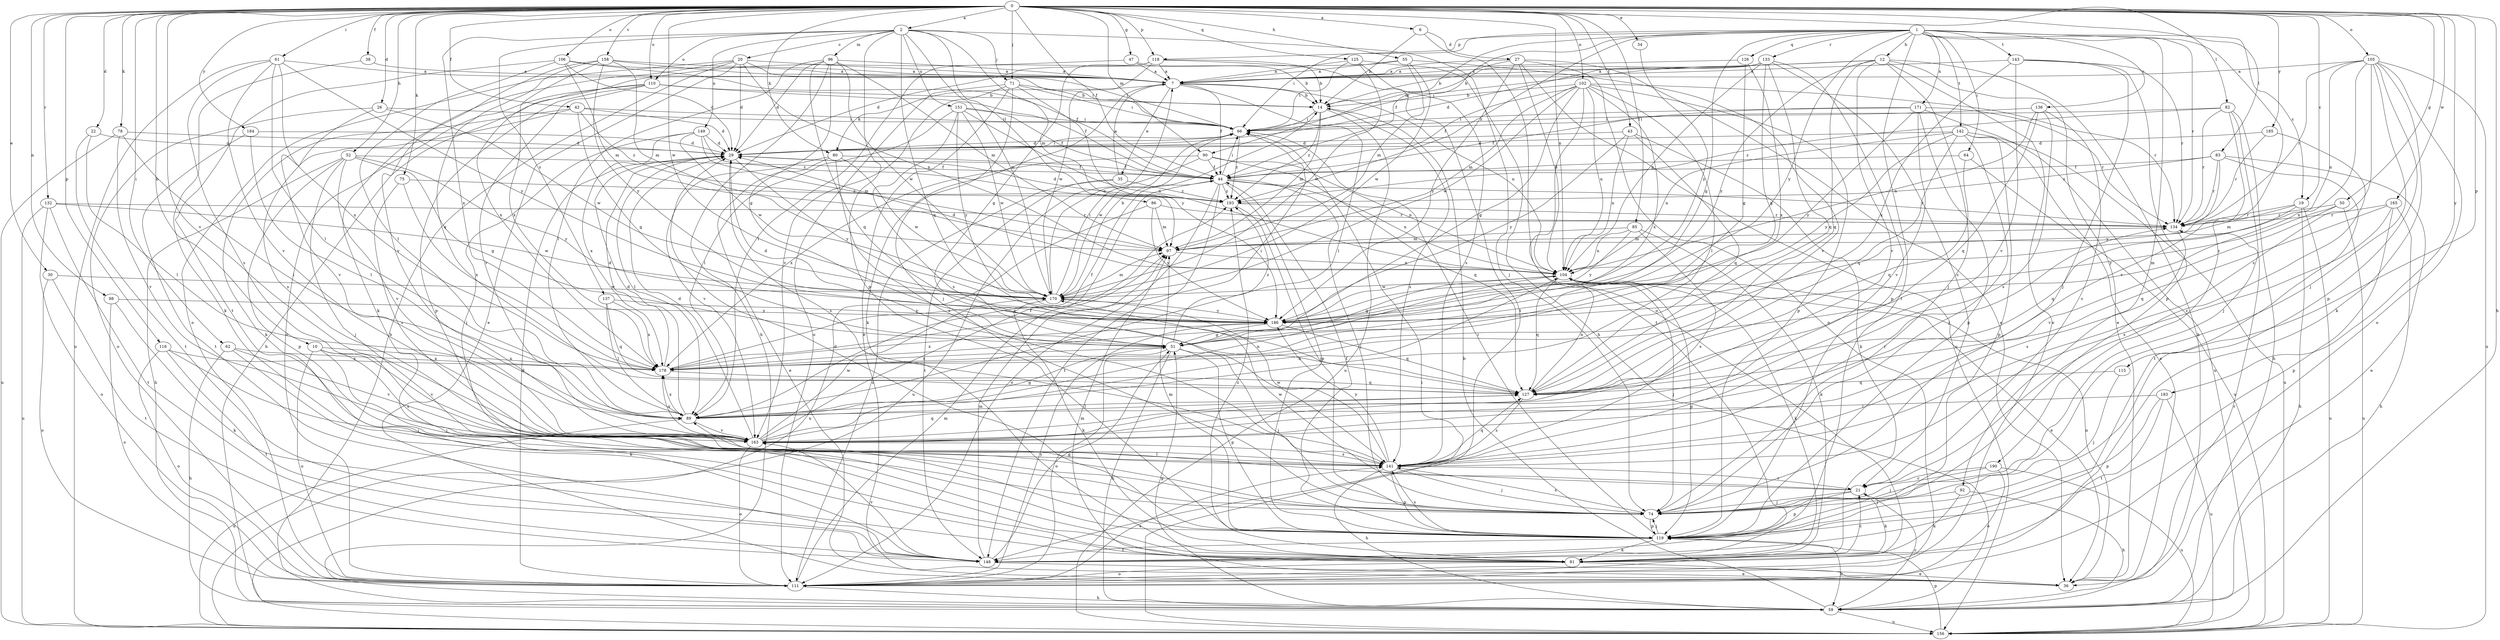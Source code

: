 strict digraph  {
0;
1;
2;
6;
7;
10;
12;
14;
19;
20;
21;
22;
26;
27;
29;
30;
34;
35;
36;
38;
42;
43;
44;
47;
50;
51;
52;
55;
59;
61;
62;
64;
66;
71;
74;
75;
78;
80;
81;
82;
83;
85;
86;
89;
90;
92;
96;
97;
98;
102;
104;
105;
106;
110;
111;
115;
116;
118;
119;
125;
126;
127;
132;
133;
134;
136;
137;
141;
142;
143;
148;
149;
151;
156;
158;
163;
165;
170;
171;
178;
183;
184;
185;
186;
190;
193;
0 -> 2  [label=a];
0 -> 6  [label=a];
0 -> 10  [label=b];
0 -> 19  [label=c];
0 -> 22  [label=d];
0 -> 26  [label=d];
0 -> 30  [label=e];
0 -> 34  [label=e];
0 -> 38  [label=f];
0 -> 42  [label=f];
0 -> 43  [label=f];
0 -> 44  [label=f];
0 -> 47  [label=g];
0 -> 50  [label=g];
0 -> 52  [label=h];
0 -> 55  [label=h];
0 -> 59  [label=h];
0 -> 61  [label=i];
0 -> 62  [label=i];
0 -> 71  [label=j];
0 -> 75  [label=k];
0 -> 78  [label=k];
0 -> 80  [label=k];
0 -> 82  [label=l];
0 -> 83  [label=l];
0 -> 85  [label=l];
0 -> 90  [label=m];
0 -> 98  [label=n];
0 -> 102  [label=n];
0 -> 104  [label=n];
0 -> 105  [label=o];
0 -> 106  [label=o];
0 -> 110  [label=o];
0 -> 115  [label=p];
0 -> 116  [label=p];
0 -> 118  [label=p];
0 -> 125  [label=q];
0 -> 132  [label=r];
0 -> 158  [label=v];
0 -> 163  [label=v];
0 -> 165  [label=w];
0 -> 170  [label=w];
0 -> 183  [label=y];
0 -> 184  [label=y];
0 -> 185  [label=y];
1 -> 12  [label=b];
1 -> 19  [label=c];
1 -> 44  [label=f];
1 -> 51  [label=g];
1 -> 64  [label=i];
1 -> 66  [label=i];
1 -> 90  [label=m];
1 -> 92  [label=m];
1 -> 118  [label=p];
1 -> 126  [label=q];
1 -> 133  [label=r];
1 -> 134  [label=r];
1 -> 136  [label=s];
1 -> 142  [label=t];
1 -> 143  [label=t];
1 -> 148  [label=t];
1 -> 171  [label=x];
1 -> 186  [label=y];
1 -> 190  [label=z];
1 -> 193  [label=z];
2 -> 20  [label=c];
2 -> 71  [label=j];
2 -> 74  [label=j];
2 -> 86  [label=l];
2 -> 96  [label=m];
2 -> 97  [label=m];
2 -> 110  [label=o];
2 -> 119  [label=p];
2 -> 127  [label=q];
2 -> 137  [label=s];
2 -> 149  [label=u];
2 -> 151  [label=u];
2 -> 170  [label=w];
2 -> 178  [label=x];
6 -> 14  [label=b];
6 -> 27  [label=d];
6 -> 111  [label=o];
7 -> 14  [label=b];
7 -> 35  [label=e];
7 -> 44  [label=f];
7 -> 80  [label=k];
7 -> 81  [label=k];
7 -> 89  [label=l];
7 -> 104  [label=n];
10 -> 74  [label=j];
10 -> 111  [label=o];
10 -> 141  [label=s];
10 -> 163  [label=v];
10 -> 178  [label=x];
12 -> 7  [label=a];
12 -> 36  [label=e];
12 -> 59  [label=h];
12 -> 66  [label=i];
12 -> 74  [label=j];
12 -> 111  [label=o];
12 -> 127  [label=q];
12 -> 163  [label=v];
12 -> 186  [label=y];
14 -> 66  [label=i];
14 -> 97  [label=m];
14 -> 141  [label=s];
14 -> 156  [label=u];
14 -> 193  [label=z];
19 -> 59  [label=h];
19 -> 97  [label=m];
19 -> 127  [label=q];
19 -> 134  [label=r];
19 -> 156  [label=u];
20 -> 7  [label=a];
20 -> 29  [label=d];
20 -> 36  [label=e];
20 -> 59  [label=h];
20 -> 66  [label=i];
20 -> 81  [label=k];
20 -> 104  [label=n];
20 -> 111  [label=o];
21 -> 74  [label=j];
21 -> 81  [label=k];
21 -> 89  [label=l];
21 -> 119  [label=p];
21 -> 170  [label=w];
22 -> 29  [label=d];
22 -> 89  [label=l];
22 -> 148  [label=t];
26 -> 66  [label=i];
26 -> 111  [label=o];
26 -> 163  [label=v];
26 -> 170  [label=w];
27 -> 7  [label=a];
27 -> 14  [label=b];
27 -> 36  [label=e];
27 -> 104  [label=n];
27 -> 111  [label=o];
27 -> 156  [label=u];
27 -> 186  [label=y];
29 -> 44  [label=f];
29 -> 66  [label=i];
29 -> 89  [label=l];
29 -> 141  [label=s];
29 -> 186  [label=y];
30 -> 111  [label=o];
30 -> 148  [label=t];
30 -> 170  [label=w];
34 -> 186  [label=y];
35 -> 7  [label=a];
35 -> 111  [label=o];
35 -> 148  [label=t];
35 -> 193  [label=z];
36 -> 97  [label=m];
36 -> 104  [label=n];
36 -> 134  [label=r];
38 -> 7  [label=a];
38 -> 81  [label=k];
42 -> 29  [label=d];
42 -> 51  [label=g];
42 -> 66  [label=i];
42 -> 81  [label=k];
42 -> 141  [label=s];
42 -> 193  [label=z];
43 -> 29  [label=d];
43 -> 81  [label=k];
43 -> 104  [label=n];
43 -> 127  [label=q];
43 -> 186  [label=y];
44 -> 66  [label=i];
44 -> 74  [label=j];
44 -> 104  [label=n];
44 -> 111  [label=o];
44 -> 119  [label=p];
44 -> 134  [label=r];
44 -> 148  [label=t];
44 -> 193  [label=z];
47 -> 7  [label=a];
47 -> 14  [label=b];
47 -> 178  [label=x];
50 -> 134  [label=r];
50 -> 156  [label=u];
50 -> 163  [label=v];
50 -> 186  [label=y];
51 -> 29  [label=d];
51 -> 59  [label=h];
51 -> 74  [label=j];
51 -> 111  [label=o];
51 -> 119  [label=p];
51 -> 178  [label=x];
51 -> 193  [label=z];
52 -> 44  [label=f];
52 -> 51  [label=g];
52 -> 59  [label=h];
52 -> 74  [label=j];
52 -> 119  [label=p];
52 -> 163  [label=v];
52 -> 186  [label=y];
55 -> 7  [label=a];
55 -> 29  [label=d];
55 -> 97  [label=m];
55 -> 163  [label=v];
55 -> 170  [label=w];
59 -> 14  [label=b];
59 -> 21  [label=c];
59 -> 51  [label=g];
59 -> 156  [label=u];
61 -> 7  [label=a];
61 -> 89  [label=l];
61 -> 141  [label=s];
61 -> 156  [label=u];
61 -> 163  [label=v];
61 -> 178  [label=x];
61 -> 186  [label=y];
62 -> 59  [label=h];
62 -> 81  [label=k];
62 -> 163  [label=v];
62 -> 178  [label=x];
64 -> 44  [label=f];
64 -> 127  [label=q];
64 -> 156  [label=u];
66 -> 29  [label=d];
66 -> 170  [label=w];
66 -> 193  [label=z];
71 -> 14  [label=b];
71 -> 36  [label=e];
71 -> 66  [label=i];
71 -> 74  [label=j];
71 -> 111  [label=o];
71 -> 163  [label=v];
71 -> 186  [label=y];
74 -> 119  [label=p];
74 -> 141  [label=s];
75 -> 141  [label=s];
75 -> 178  [label=x];
75 -> 193  [label=z];
78 -> 29  [label=d];
78 -> 89  [label=l];
78 -> 156  [label=u];
78 -> 163  [label=v];
80 -> 36  [label=e];
80 -> 44  [label=f];
80 -> 141  [label=s];
80 -> 163  [label=v];
80 -> 170  [label=w];
81 -> 21  [label=c];
81 -> 36  [label=e];
81 -> 111  [label=o];
81 -> 193  [label=z];
82 -> 59  [label=h];
82 -> 66  [label=i];
82 -> 74  [label=j];
82 -> 134  [label=r];
82 -> 163  [label=v];
82 -> 193  [label=z];
83 -> 36  [label=e];
83 -> 44  [label=f];
83 -> 134  [label=r];
83 -> 148  [label=t];
83 -> 186  [label=y];
83 -> 193  [label=z];
85 -> 81  [label=k];
85 -> 97  [label=m];
85 -> 104  [label=n];
85 -> 141  [label=s];
85 -> 186  [label=y];
86 -> 97  [label=m];
86 -> 134  [label=r];
86 -> 156  [label=u];
86 -> 186  [label=y];
89 -> 29  [label=d];
89 -> 51  [label=g];
89 -> 104  [label=n];
89 -> 156  [label=u];
89 -> 163  [label=v];
89 -> 178  [label=x];
89 -> 193  [label=z];
90 -> 44  [label=f];
90 -> 104  [label=n];
90 -> 127  [label=q];
90 -> 156  [label=u];
90 -> 178  [label=x];
92 -> 59  [label=h];
92 -> 74  [label=j];
92 -> 81  [label=k];
96 -> 7  [label=a];
96 -> 29  [label=d];
96 -> 51  [label=g];
96 -> 59  [label=h];
96 -> 89  [label=l];
96 -> 97  [label=m];
96 -> 127  [label=q];
96 -> 170  [label=w];
97 -> 104  [label=n];
98 -> 81  [label=k];
98 -> 111  [label=o];
98 -> 186  [label=y];
102 -> 14  [label=b];
102 -> 44  [label=f];
102 -> 51  [label=g];
102 -> 89  [label=l];
102 -> 97  [label=m];
102 -> 104  [label=n];
102 -> 119  [label=p];
102 -> 134  [label=r];
102 -> 148  [label=t];
102 -> 170  [label=w];
102 -> 178  [label=x];
104 -> 29  [label=d];
104 -> 36  [label=e];
104 -> 51  [label=g];
104 -> 74  [label=j];
104 -> 81  [label=k];
104 -> 119  [label=p];
104 -> 127  [label=q];
104 -> 170  [label=w];
105 -> 7  [label=a];
105 -> 74  [label=j];
105 -> 81  [label=k];
105 -> 104  [label=n];
105 -> 111  [label=o];
105 -> 119  [label=p];
105 -> 134  [label=r];
105 -> 141  [label=s];
105 -> 156  [label=u];
105 -> 178  [label=x];
106 -> 7  [label=a];
106 -> 29  [label=d];
106 -> 44  [label=f];
106 -> 89  [label=l];
106 -> 97  [label=m];
106 -> 148  [label=t];
110 -> 14  [label=b];
110 -> 44  [label=f];
110 -> 59  [label=h];
110 -> 111  [label=o];
110 -> 119  [label=p];
110 -> 163  [label=v];
111 -> 29  [label=d];
111 -> 59  [label=h];
111 -> 97  [label=m];
111 -> 141  [label=s];
111 -> 186  [label=y];
115 -> 74  [label=j];
115 -> 127  [label=q];
116 -> 74  [label=j];
116 -> 111  [label=o];
116 -> 148  [label=t];
116 -> 178  [label=x];
118 -> 7  [label=a];
118 -> 14  [label=b];
118 -> 51  [label=g];
118 -> 89  [label=l];
118 -> 148  [label=t];
118 -> 170  [label=w];
119 -> 29  [label=d];
119 -> 44  [label=f];
119 -> 59  [label=h];
119 -> 66  [label=i];
119 -> 74  [label=j];
119 -> 81  [label=k];
119 -> 97  [label=m];
119 -> 141  [label=s];
119 -> 148  [label=t];
125 -> 7  [label=a];
125 -> 59  [label=h];
125 -> 66  [label=i];
125 -> 141  [label=s];
125 -> 170  [label=w];
126 -> 7  [label=a];
126 -> 51  [label=g];
126 -> 178  [label=x];
127 -> 89  [label=l];
127 -> 104  [label=n];
127 -> 141  [label=s];
132 -> 111  [label=o];
132 -> 134  [label=r];
132 -> 148  [label=t];
132 -> 156  [label=u];
132 -> 170  [label=w];
133 -> 7  [label=a];
133 -> 14  [label=b];
133 -> 21  [label=c];
133 -> 29  [label=d];
133 -> 51  [label=g];
133 -> 104  [label=n];
133 -> 119  [label=p];
133 -> 127  [label=q];
134 -> 97  [label=m];
134 -> 141  [label=s];
136 -> 21  [label=c];
136 -> 66  [label=i];
136 -> 104  [label=n];
136 -> 127  [label=q];
136 -> 141  [label=s];
137 -> 89  [label=l];
137 -> 127  [label=q];
137 -> 178  [label=x];
137 -> 186  [label=y];
141 -> 21  [label=c];
141 -> 59  [label=h];
141 -> 74  [label=j];
141 -> 119  [label=p];
141 -> 127  [label=q];
141 -> 134  [label=r];
141 -> 170  [label=w];
141 -> 186  [label=y];
142 -> 29  [label=d];
142 -> 36  [label=e];
142 -> 74  [label=j];
142 -> 104  [label=n];
142 -> 119  [label=p];
142 -> 127  [label=q];
142 -> 156  [label=u];
142 -> 186  [label=y];
143 -> 7  [label=a];
143 -> 74  [label=j];
143 -> 119  [label=p];
143 -> 134  [label=r];
143 -> 163  [label=v];
143 -> 178  [label=x];
148 -> 36  [label=e];
148 -> 51  [label=g];
148 -> 97  [label=m];
148 -> 163  [label=v];
149 -> 29  [label=d];
149 -> 74  [label=j];
149 -> 97  [label=m];
149 -> 170  [label=w];
149 -> 178  [label=x];
149 -> 193  [label=z];
151 -> 44  [label=f];
151 -> 66  [label=i];
151 -> 89  [label=l];
151 -> 104  [label=n];
151 -> 141  [label=s];
151 -> 170  [label=w];
151 -> 186  [label=y];
156 -> 66  [label=i];
156 -> 119  [label=p];
158 -> 7  [label=a];
158 -> 66  [label=i];
158 -> 97  [label=m];
158 -> 127  [label=q];
158 -> 163  [label=v];
158 -> 178  [label=x];
158 -> 186  [label=y];
163 -> 29  [label=d];
163 -> 44  [label=f];
163 -> 104  [label=n];
163 -> 111  [label=o];
163 -> 127  [label=q];
163 -> 141  [label=s];
163 -> 170  [label=w];
163 -> 178  [label=x];
165 -> 59  [label=h];
165 -> 119  [label=p];
165 -> 127  [label=q];
165 -> 134  [label=r];
165 -> 141  [label=s];
170 -> 7  [label=a];
170 -> 14  [label=b];
170 -> 66  [label=i];
170 -> 81  [label=k];
170 -> 97  [label=m];
170 -> 186  [label=y];
171 -> 44  [label=f];
171 -> 66  [label=i];
171 -> 119  [label=p];
171 -> 134  [label=r];
171 -> 156  [label=u];
171 -> 163  [label=v];
171 -> 186  [label=y];
178 -> 29  [label=d];
178 -> 44  [label=f];
178 -> 66  [label=i];
178 -> 127  [label=q];
183 -> 89  [label=l];
183 -> 119  [label=p];
183 -> 148  [label=t];
183 -> 156  [label=u];
184 -> 29  [label=d];
184 -> 89  [label=l];
184 -> 148  [label=t];
185 -> 21  [label=c];
185 -> 29  [label=d];
185 -> 134  [label=r];
186 -> 51  [label=g];
186 -> 127  [label=q];
186 -> 178  [label=x];
190 -> 21  [label=c];
190 -> 74  [label=j];
190 -> 111  [label=o];
190 -> 156  [label=u];
193 -> 29  [label=d];
193 -> 74  [label=j];
193 -> 134  [label=r];
}

